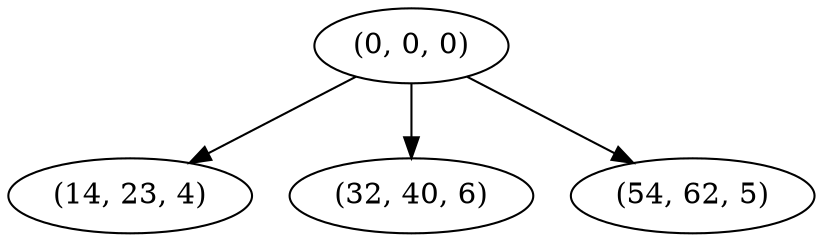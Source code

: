 digraph tree {
    "(0, 0, 0)";
    "(14, 23, 4)";
    "(32, 40, 6)";
    "(54, 62, 5)";
    "(0, 0, 0)" -> "(14, 23, 4)";
    "(0, 0, 0)" -> "(32, 40, 6)";
    "(0, 0, 0)" -> "(54, 62, 5)";
}
